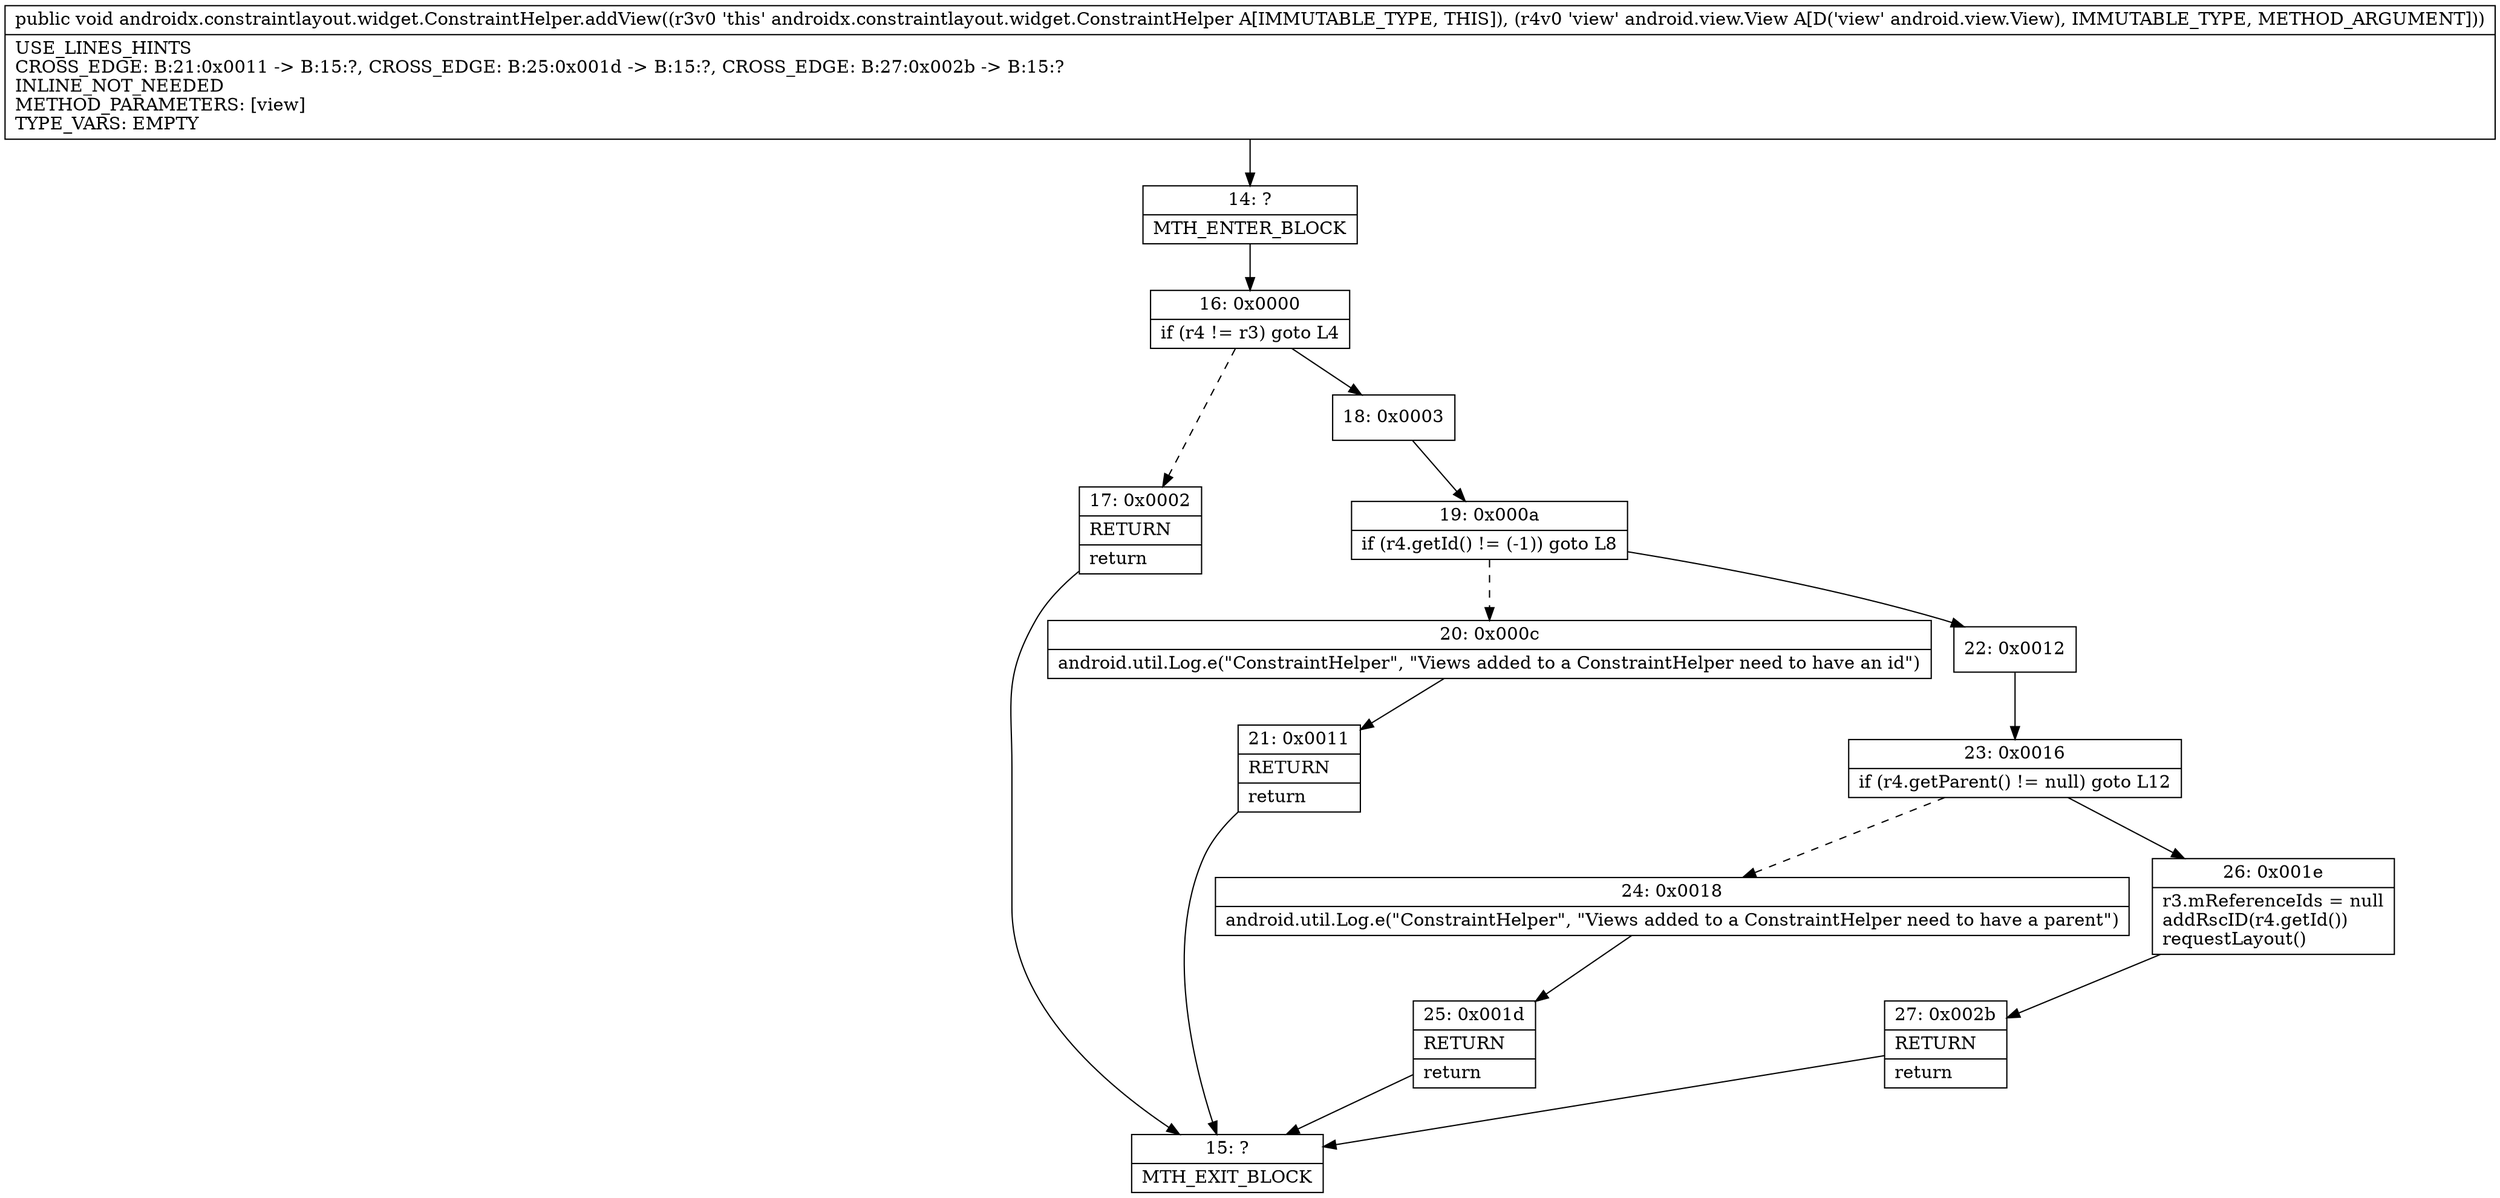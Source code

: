 digraph "CFG forandroidx.constraintlayout.widget.ConstraintHelper.addView(Landroid\/view\/View;)V" {
Node_14 [shape=record,label="{14\:\ ?|MTH_ENTER_BLOCK\l}"];
Node_16 [shape=record,label="{16\:\ 0x0000|if (r4 != r3) goto L4\l}"];
Node_17 [shape=record,label="{17\:\ 0x0002|RETURN\l|return\l}"];
Node_15 [shape=record,label="{15\:\ ?|MTH_EXIT_BLOCK\l}"];
Node_18 [shape=record,label="{18\:\ 0x0003}"];
Node_19 [shape=record,label="{19\:\ 0x000a|if (r4.getId() != (\-1)) goto L8\l}"];
Node_20 [shape=record,label="{20\:\ 0x000c|android.util.Log.e(\"ConstraintHelper\", \"Views added to a ConstraintHelper need to have an id\")\l}"];
Node_21 [shape=record,label="{21\:\ 0x0011|RETURN\l|return\l}"];
Node_22 [shape=record,label="{22\:\ 0x0012}"];
Node_23 [shape=record,label="{23\:\ 0x0016|if (r4.getParent() != null) goto L12\l}"];
Node_24 [shape=record,label="{24\:\ 0x0018|android.util.Log.e(\"ConstraintHelper\", \"Views added to a ConstraintHelper need to have a parent\")\l}"];
Node_25 [shape=record,label="{25\:\ 0x001d|RETURN\l|return\l}"];
Node_26 [shape=record,label="{26\:\ 0x001e|r3.mReferenceIds = null\laddRscID(r4.getId())\lrequestLayout()\l}"];
Node_27 [shape=record,label="{27\:\ 0x002b|RETURN\l|return\l}"];
MethodNode[shape=record,label="{public void androidx.constraintlayout.widget.ConstraintHelper.addView((r3v0 'this' androidx.constraintlayout.widget.ConstraintHelper A[IMMUTABLE_TYPE, THIS]), (r4v0 'view' android.view.View A[D('view' android.view.View), IMMUTABLE_TYPE, METHOD_ARGUMENT]))  | USE_LINES_HINTS\lCROSS_EDGE: B:21:0x0011 \-\> B:15:?, CROSS_EDGE: B:25:0x001d \-\> B:15:?, CROSS_EDGE: B:27:0x002b \-\> B:15:?\lINLINE_NOT_NEEDED\lMETHOD_PARAMETERS: [view]\lTYPE_VARS: EMPTY\l}"];
MethodNode -> Node_14;Node_14 -> Node_16;
Node_16 -> Node_17[style=dashed];
Node_16 -> Node_18;
Node_17 -> Node_15;
Node_18 -> Node_19;
Node_19 -> Node_20[style=dashed];
Node_19 -> Node_22;
Node_20 -> Node_21;
Node_21 -> Node_15;
Node_22 -> Node_23;
Node_23 -> Node_24[style=dashed];
Node_23 -> Node_26;
Node_24 -> Node_25;
Node_25 -> Node_15;
Node_26 -> Node_27;
Node_27 -> Node_15;
}

